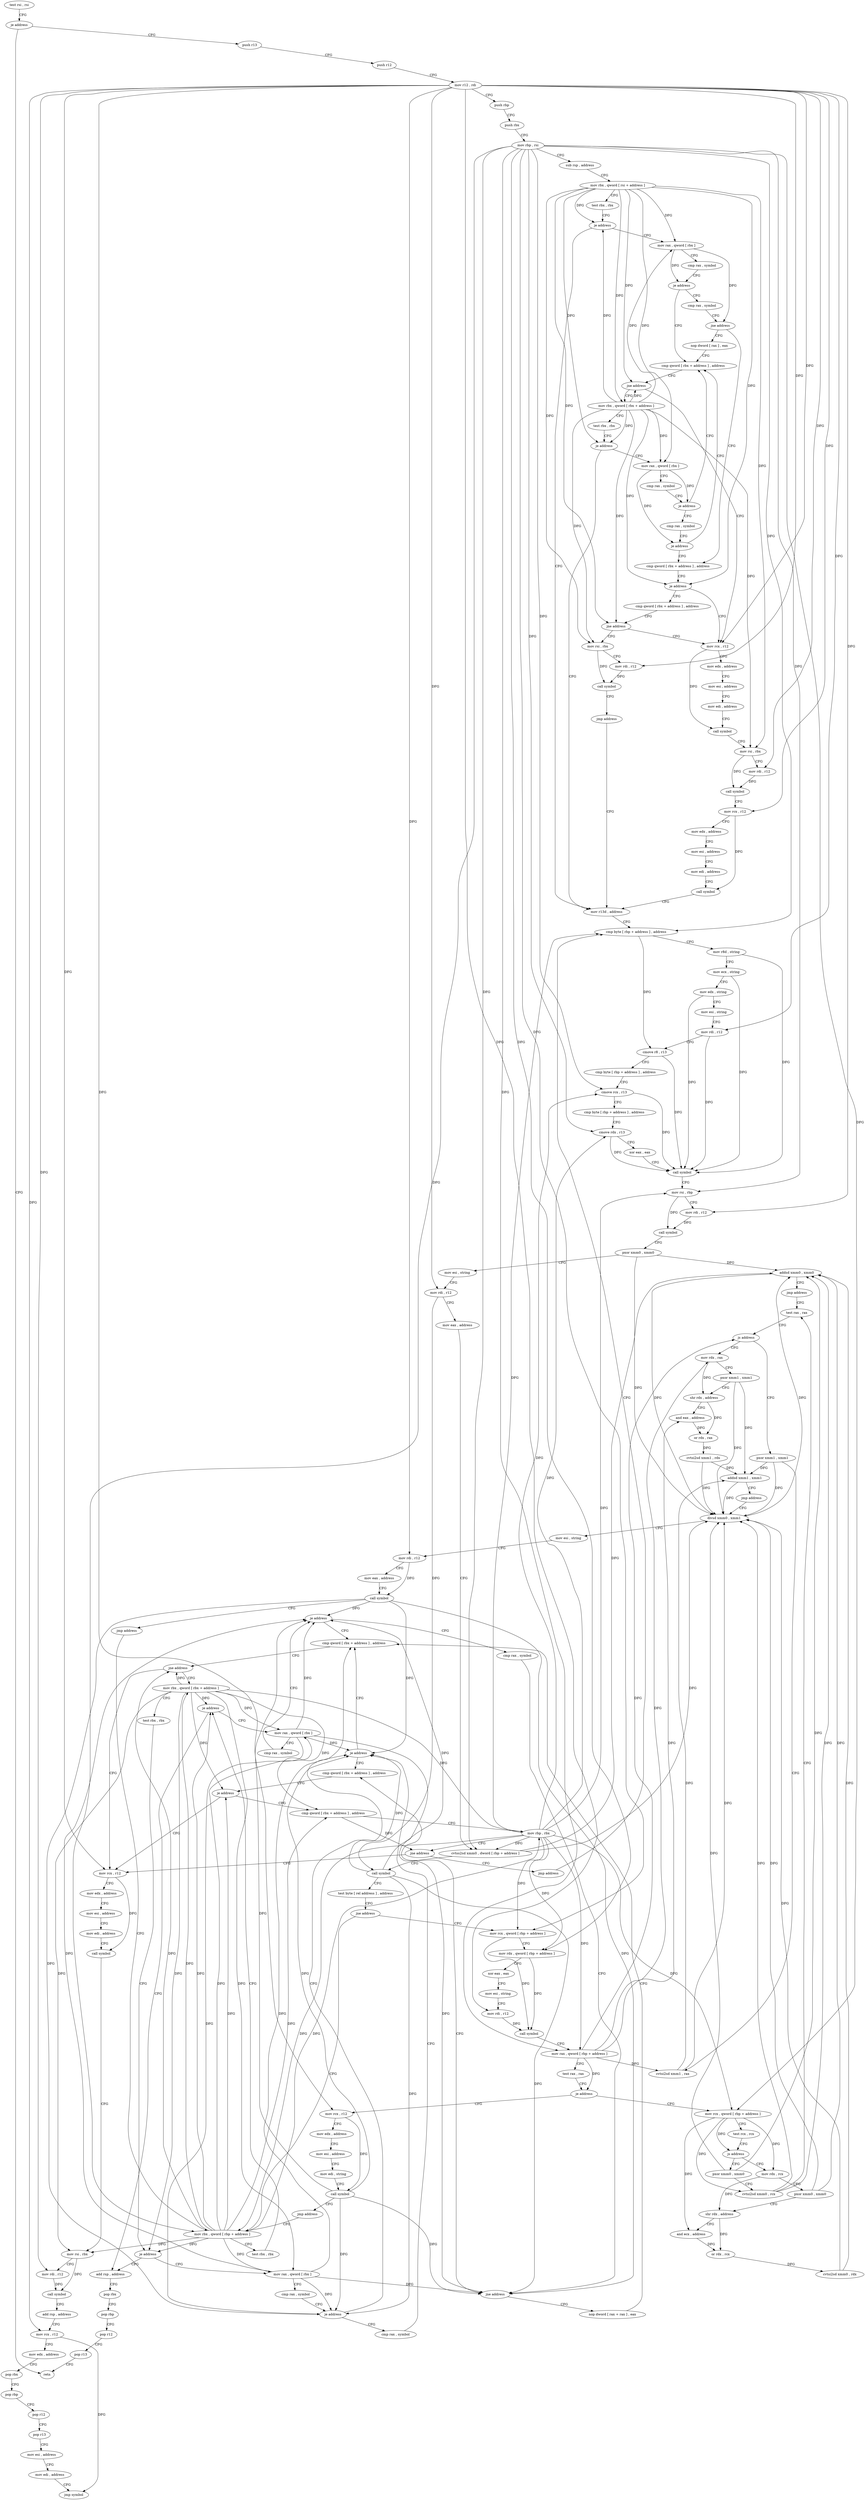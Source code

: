 digraph "func" {
"4220656" [label = "test rsi , rsi" ]
"4220659" [label = "je address" ]
"4221322" [label = "retn" ]
"4220665" [label = "push r13" ]
"4220667" [label = "push r12" ]
"4220669" [label = "mov r12 , rdi" ]
"4220672" [label = "push rbp" ]
"4220673" [label = "push rbx" ]
"4220674" [label = "mov rbp , rsi" ]
"4220677" [label = "sub rsp , address" ]
"4220681" [label = "mov rbx , qword [ rsi + address ]" ]
"4220688" [label = "test rbx , rbx" ]
"4220691" [label = "je address" ]
"4220832" [label = "mov r13d , address" ]
"4220697" [label = "mov rax , qword [ rbx ]" ]
"4220838" [label = "cmp byte [ rbp + address ] , address" ]
"4220700" [label = "cmp rax , symbol" ]
"4220706" [label = "je address" ]
"4220720" [label = "cmp qword [ rbx + address ] , address" ]
"4220708" [label = "cmp rax , symbol" ]
"4221120" [label = "mov rcx , qword [ rbp + address ]" ]
"4221127" [label = "mov rdx , qword [ rbp + address ]" ]
"4221134" [label = "xor eax , eax" ]
"4221136" [label = "mov esi , string" ]
"4221141" [label = "mov rdi , r12" ]
"4221144" [label = "call symbol" ]
"4221149" [label = "mov rax , qword [ rbp + address ]" ]
"4221156" [label = "test rax , rax" ]
"4221159" [label = "je address" ]
"4221232" [label = "mov rcx , r12" ]
"4221161" [label = "mov rcx , qword [ rbp + address ]" ]
"4220944" [label = "mov rbx , qword [ rbp + address ]" ]
"4220951" [label = "test rbx , rbx" ]
"4220954" [label = "je address" ]
"4221312" [label = "add rsp , address" ]
"4220960" [label = "mov rax , qword [ rbx ]" ]
"4220728" [label = "jne address" ]
"4220775" [label = "mov rcx , r12" ]
"4220730" [label = "mov rbx , qword [ rbx + address ]" ]
"4220714" [label = "jne address" ]
"4220761" [label = "cmp qword [ rbx + address ] , address" ]
"4220716" [label = "nop dword [ rax ] , eax" ]
"4221235" [label = "mov edx , address" ]
"4221240" [label = "mov esi , address" ]
"4221245" [label = "mov edi , string" ]
"4221250" [label = "call symbol" ]
"4221255" [label = "jmp address" ]
"4221168" [label = "test rcx , rcx" ]
"4221171" [label = "js address" ]
"4221324" [label = "mov rdx , rcx" ]
"4221177" [label = "pxor xmm0 , xmm0" ]
"4221316" [label = "pop rbx" ]
"4221317" [label = "pop rbp" ]
"4221318" [label = "pop r12" ]
"4221320" [label = "pop r13" ]
"4220963" [label = "cmp rax , symbol" ]
"4220969" [label = "je address" ]
"4220984" [label = "cmp qword [ rbx + address ] , address" ]
"4220971" [label = "cmp rax , symbol" ]
"4220778" [label = "mov edx , address" ]
"4220783" [label = "mov esi , address" ]
"4220788" [label = "mov edi , address" ]
"4220793" [label = "call symbol" ]
"4220798" [label = "mov rsi , rbx" ]
"4220801" [label = "mov rdi , r12" ]
"4220804" [label = "call symbol" ]
"4220809" [label = "mov rcx , r12" ]
"4220812" [label = "mov edx , address" ]
"4220817" [label = "mov esi , address" ]
"4220822" [label = "mov edi , address" ]
"4220827" [label = "call symbol" ]
"4220737" [label = "test rbx , rbx" ]
"4220740" [label = "je address" ]
"4220742" [label = "mov rax , qword [ rbx ]" ]
"4220769" [label = "je address" ]
"4221260" [label = "cmp qword [ rbx + address ] , address" ]
"4221327" [label = "pxor xmm0 , xmm0" ]
"4221331" [label = "shr rdx , address" ]
"4221334" [label = "and ecx , address" ]
"4221337" [label = "or rdx , rcx" ]
"4221340" [label = "cvtsi2sd xmm0 , rdx" ]
"4221345" [label = "addsd xmm0 , xmm0" ]
"4221349" [label = "jmp address" ]
"4221186" [label = "test rax , rax" ]
"4221181" [label = "cvtsi2sd xmm0 , rcx" ]
"4220992" [label = "jne address" ]
"4221043" [label = "mov rcx , r12" ]
"4220994" [label = "mov rbx , qword [ rbx + address ]" ]
"4220977" [label = "jne address" ]
"4221029" [label = "cmp qword [ rbx + address ] , address" ]
"4220979" [label = "nop dword [ rax + rax ] , eax" ]
"4220745" [label = "cmp rax , symbol" ]
"4220751" [label = "je address" ]
"4220753" [label = "cmp rax , symbol" ]
"4221268" [label = "jne address" ]
"4221274" [label = "mov rsi , rbx" ]
"4221189" [label = "js address" ]
"4221354" [label = "mov rdx , rax" ]
"4221195" [label = "pxor xmm1 , xmm1" ]
"4221357" [label = "pxor xmm1 , xmm1" ]
"4221361" [label = "shr rdx , address" ]
"4221364" [label = "and eax , address" ]
"4221367" [label = "or rdx , rax" ]
"4221370" [label = "cvtsi2sd xmm1 , rdx" ]
"4221375" [label = "addsd xmm1 , xmm1" ]
"4221379" [label = "jmp address" ]
"4221204" [label = "divsd xmm0 , xmm1" ]
"4221199" [label = "cvtsi2sd xmm1 , rax" ]
"4221046" [label = "mov edx , address" ]
"4221051" [label = "mov esi , address" ]
"4221056" [label = "mov edi , address" ]
"4221061" [label = "call symbol" ]
"4221066" [label = "mov rsi , rbx" ]
"4221069" [label = "mov rdi , r12" ]
"4221072" [label = "call symbol" ]
"4221077" [label = "add rsp , address" ]
"4221081" [label = "mov rcx , r12" ]
"4221084" [label = "mov edx , address" ]
"4221089" [label = "pop rbx" ]
"4221090" [label = "pop rbp" ]
"4221091" [label = "pop r12" ]
"4221093" [label = "pop r13" ]
"4221095" [label = "mov esi , address" ]
"4221100" [label = "mov edi , address" ]
"4221105" [label = "jmp symbol" ]
"4221001" [label = "test rbx , rbx" ]
"4221004" [label = "je address" ]
"4221010" [label = "mov rax , qword [ rbx ]" ]
"4221037" [label = "je address" ]
"4221290" [label = "cmp qword [ rbx + address ] , address" ]
"4220759" [label = "je address" ]
"4221277" [label = "mov rdi , r12" ]
"4221280" [label = "call symbol" ]
"4221285" [label = "jmp address" ]
"4221208" [label = "mov esi , string" ]
"4221213" [label = "mov rdi , r12" ]
"4221216" [label = "mov eax , address" ]
"4221221" [label = "call symbol" ]
"4221226" [label = "jmp address" ]
"4221013" [label = "cmp rax , symbol" ]
"4221019" [label = "je address" ]
"4221021" [label = "cmp rax , symbol" ]
"4221298" [label = "mov rbp , rbx" ]
"4221301" [label = "jne address" ]
"4221307" [label = "jmp address" ]
"4221027" [label = "je address" ]
"4220842" [label = "mov r8d , string" ]
"4220848" [label = "mov ecx , string" ]
"4220853" [label = "mov edx , string" ]
"4220858" [label = "mov esi , string" ]
"4220863" [label = "mov rdi , r12" ]
"4220866" [label = "cmove r8 , r13" ]
"4220870" [label = "cmp byte [ rbp + address ] , address" ]
"4220874" [label = "cmove rcx , r13" ]
"4220878" [label = "cmp byte [ rbp + address ] , address" ]
"4220882" [label = "cmove rdx , r13" ]
"4220886" [label = "xor eax , eax" ]
"4220888" [label = "call symbol" ]
"4220893" [label = "mov rsi , rbp" ]
"4220896" [label = "mov rdi , r12" ]
"4220899" [label = "call symbol" ]
"4220904" [label = "pxor xmm0 , xmm0" ]
"4220908" [label = "mov esi , string" ]
"4220913" [label = "mov rdi , r12" ]
"4220916" [label = "mov eax , address" ]
"4220921" [label = "cvtss2sd xmm0 , dword [ rbp + address ]" ]
"4220926" [label = "call symbol" ]
"4220931" [label = "test byte [ rel address ] , address" ]
"4220938" [label = "jne address" ]
"4220656" -> "4220659" [ label = "CFG" ]
"4220659" -> "4221322" [ label = "CFG" ]
"4220659" -> "4220665" [ label = "CFG" ]
"4220665" -> "4220667" [ label = "CFG" ]
"4220667" -> "4220669" [ label = "CFG" ]
"4220669" -> "4220672" [ label = "CFG" ]
"4220669" -> "4220863" [ label = "DFG" ]
"4220669" -> "4220775" [ label = "DFG" ]
"4220669" -> "4220801" [ label = "DFG" ]
"4220669" -> "4220809" [ label = "DFG" ]
"4220669" -> "4220896" [ label = "DFG" ]
"4220669" -> "4220913" [ label = "DFG" ]
"4220669" -> "4221277" [ label = "DFG" ]
"4220669" -> "4221141" [ label = "DFG" ]
"4220669" -> "4221232" [ label = "DFG" ]
"4220669" -> "4221043" [ label = "DFG" ]
"4220669" -> "4221069" [ label = "DFG" ]
"4220669" -> "4221081" [ label = "DFG" ]
"4220669" -> "4221213" [ label = "DFG" ]
"4220672" -> "4220673" [ label = "CFG" ]
"4220673" -> "4220674" [ label = "CFG" ]
"4220674" -> "4220677" [ label = "CFG" ]
"4220674" -> "4220838" [ label = "DFG" ]
"4220674" -> "4220874" [ label = "DFG" ]
"4220674" -> "4220882" [ label = "DFG" ]
"4220674" -> "4220893" [ label = "DFG" ]
"4220674" -> "4220921" [ label = "DFG" ]
"4220674" -> "4221120" [ label = "DFG" ]
"4220674" -> "4221127" [ label = "DFG" ]
"4220674" -> "4221149" [ label = "DFG" ]
"4220674" -> "4220944" [ label = "DFG" ]
"4220674" -> "4221161" [ label = "DFG" ]
"4220677" -> "4220681" [ label = "CFG" ]
"4220681" -> "4220688" [ label = "CFG" ]
"4220681" -> "4220691" [ label = "DFG" ]
"4220681" -> "4220697" [ label = "DFG" ]
"4220681" -> "4220728" [ label = "DFG" ]
"4220681" -> "4220798" [ label = "DFG" ]
"4220681" -> "4220730" [ label = "DFG" ]
"4220681" -> "4220740" [ label = "DFG" ]
"4220681" -> "4220769" [ label = "DFG" ]
"4220681" -> "4220742" [ label = "DFG" ]
"4220681" -> "4221268" [ label = "DFG" ]
"4220681" -> "4221274" [ label = "DFG" ]
"4220688" -> "4220691" [ label = "CFG" ]
"4220691" -> "4220832" [ label = "CFG" ]
"4220691" -> "4220697" [ label = "CFG" ]
"4220832" -> "4220838" [ label = "CFG" ]
"4220697" -> "4220700" [ label = "CFG" ]
"4220697" -> "4220706" [ label = "DFG" ]
"4220697" -> "4220714" [ label = "DFG" ]
"4220838" -> "4220842" [ label = "CFG" ]
"4220838" -> "4220866" [ label = "DFG" ]
"4220700" -> "4220706" [ label = "CFG" ]
"4220706" -> "4220720" [ label = "CFG" ]
"4220706" -> "4220708" [ label = "CFG" ]
"4220720" -> "4220728" [ label = "CFG" ]
"4220708" -> "4220714" [ label = "CFG" ]
"4221120" -> "4221127" [ label = "CFG" ]
"4221120" -> "4221144" [ label = "DFG" ]
"4221127" -> "4221134" [ label = "CFG" ]
"4221127" -> "4221144" [ label = "DFG" ]
"4221134" -> "4221136" [ label = "CFG" ]
"4221136" -> "4221141" [ label = "CFG" ]
"4221141" -> "4221144" [ label = "DFG" ]
"4221144" -> "4221149" [ label = "CFG" ]
"4221149" -> "4221156" [ label = "CFG" ]
"4221149" -> "4221159" [ label = "DFG" ]
"4221149" -> "4221189" [ label = "DFG" ]
"4221149" -> "4221354" [ label = "DFG" ]
"4221149" -> "4221364" [ label = "DFG" ]
"4221149" -> "4221199" [ label = "DFG" ]
"4221156" -> "4221159" [ label = "CFG" ]
"4221159" -> "4221232" [ label = "CFG" ]
"4221159" -> "4221161" [ label = "CFG" ]
"4221232" -> "4221235" [ label = "CFG" ]
"4221232" -> "4221250" [ label = "DFG" ]
"4221161" -> "4221168" [ label = "CFG" ]
"4221161" -> "4221171" [ label = "DFG" ]
"4221161" -> "4221324" [ label = "DFG" ]
"4221161" -> "4221334" [ label = "DFG" ]
"4221161" -> "4221181" [ label = "DFG" ]
"4220944" -> "4220951" [ label = "CFG" ]
"4220944" -> "4220954" [ label = "DFG" ]
"4220944" -> "4220960" [ label = "DFG" ]
"4220944" -> "4220992" [ label = "DFG" ]
"4220944" -> "4221066" [ label = "DFG" ]
"4220944" -> "4220994" [ label = "DFG" ]
"4220944" -> "4221004" [ label = "DFG" ]
"4220944" -> "4221037" [ label = "DFG" ]
"4220944" -> "4221010" [ label = "DFG" ]
"4220944" -> "4221290" [ label = "DFG" ]
"4220944" -> "4221298" [ label = "DFG" ]
"4220951" -> "4220954" [ label = "CFG" ]
"4220954" -> "4221312" [ label = "CFG" ]
"4220954" -> "4220960" [ label = "CFG" ]
"4221312" -> "4221316" [ label = "CFG" ]
"4220960" -> "4220963" [ label = "CFG" ]
"4220960" -> "4220969" [ label = "DFG" ]
"4220960" -> "4220977" [ label = "DFG" ]
"4220960" -> "4221019" [ label = "DFG" ]
"4220960" -> "4221027" [ label = "DFG" ]
"4220728" -> "4220775" [ label = "CFG" ]
"4220728" -> "4220730" [ label = "CFG" ]
"4220775" -> "4220778" [ label = "CFG" ]
"4220775" -> "4220793" [ label = "DFG" ]
"4220730" -> "4220737" [ label = "CFG" ]
"4220730" -> "4220691" [ label = "DFG" ]
"4220730" -> "4220697" [ label = "DFG" ]
"4220730" -> "4220728" [ label = "DFG" ]
"4220730" -> "4220798" [ label = "DFG" ]
"4220730" -> "4220740" [ label = "DFG" ]
"4220730" -> "4220769" [ label = "DFG" ]
"4220730" -> "4220742" [ label = "DFG" ]
"4220730" -> "4221268" [ label = "DFG" ]
"4220730" -> "4221274" [ label = "DFG" ]
"4220714" -> "4220761" [ label = "CFG" ]
"4220714" -> "4220716" [ label = "CFG" ]
"4220761" -> "4220769" [ label = "CFG" ]
"4220716" -> "4220720" [ label = "CFG" ]
"4221235" -> "4221240" [ label = "CFG" ]
"4221240" -> "4221245" [ label = "CFG" ]
"4221245" -> "4221250" [ label = "CFG" ]
"4221250" -> "4221255" [ label = "CFG" ]
"4221250" -> "4220969" [ label = "DFG" ]
"4221250" -> "4220977" [ label = "DFG" ]
"4221250" -> "4221019" [ label = "DFG" ]
"4221250" -> "4221027" [ label = "DFG" ]
"4221255" -> "4220944" [ label = "CFG" ]
"4221168" -> "4221171" [ label = "CFG" ]
"4221171" -> "4221324" [ label = "CFG" ]
"4221171" -> "4221177" [ label = "CFG" ]
"4221324" -> "4221327" [ label = "CFG" ]
"4221324" -> "4221331" [ label = "DFG" ]
"4221177" -> "4221181" [ label = "CFG" ]
"4221177" -> "4221345" [ label = "DFG" ]
"4221177" -> "4221204" [ label = "DFG" ]
"4221316" -> "4221317" [ label = "CFG" ]
"4221317" -> "4221318" [ label = "CFG" ]
"4221318" -> "4221320" [ label = "CFG" ]
"4221320" -> "4221322" [ label = "CFG" ]
"4220963" -> "4220969" [ label = "CFG" ]
"4220969" -> "4220984" [ label = "CFG" ]
"4220969" -> "4220971" [ label = "CFG" ]
"4220984" -> "4220992" [ label = "CFG" ]
"4220971" -> "4220977" [ label = "CFG" ]
"4220778" -> "4220783" [ label = "CFG" ]
"4220783" -> "4220788" [ label = "CFG" ]
"4220788" -> "4220793" [ label = "CFG" ]
"4220793" -> "4220798" [ label = "CFG" ]
"4220798" -> "4220801" [ label = "CFG" ]
"4220798" -> "4220804" [ label = "DFG" ]
"4220801" -> "4220804" [ label = "DFG" ]
"4220804" -> "4220809" [ label = "CFG" ]
"4220809" -> "4220812" [ label = "CFG" ]
"4220809" -> "4220827" [ label = "DFG" ]
"4220812" -> "4220817" [ label = "CFG" ]
"4220817" -> "4220822" [ label = "CFG" ]
"4220822" -> "4220827" [ label = "CFG" ]
"4220827" -> "4220832" [ label = "CFG" ]
"4220737" -> "4220740" [ label = "CFG" ]
"4220740" -> "4220832" [ label = "CFG" ]
"4220740" -> "4220742" [ label = "CFG" ]
"4220742" -> "4220745" [ label = "CFG" ]
"4220742" -> "4220751" [ label = "DFG" ]
"4220742" -> "4220759" [ label = "DFG" ]
"4220769" -> "4221260" [ label = "CFG" ]
"4220769" -> "4220775" [ label = "CFG" ]
"4221260" -> "4221268" [ label = "CFG" ]
"4221327" -> "4221331" [ label = "CFG" ]
"4221327" -> "4221345" [ label = "DFG" ]
"4221327" -> "4221204" [ label = "DFG" ]
"4221331" -> "4221334" [ label = "CFG" ]
"4221331" -> "4221337" [ label = "DFG" ]
"4221334" -> "4221337" [ label = "DFG" ]
"4221337" -> "4221340" [ label = "DFG" ]
"4221340" -> "4221345" [ label = "DFG" ]
"4221340" -> "4221204" [ label = "DFG" ]
"4221345" -> "4221349" [ label = "CFG" ]
"4221345" -> "4221204" [ label = "DFG" ]
"4221349" -> "4221186" [ label = "CFG" ]
"4221186" -> "4221189" [ label = "CFG" ]
"4221181" -> "4221186" [ label = "CFG" ]
"4221181" -> "4221345" [ label = "DFG" ]
"4221181" -> "4221204" [ label = "DFG" ]
"4220992" -> "4221043" [ label = "CFG" ]
"4220992" -> "4220994" [ label = "CFG" ]
"4221043" -> "4221046" [ label = "CFG" ]
"4221043" -> "4221061" [ label = "DFG" ]
"4220994" -> "4221001" [ label = "CFG" ]
"4220994" -> "4220954" [ label = "DFG" ]
"4220994" -> "4220960" [ label = "DFG" ]
"4220994" -> "4220992" [ label = "DFG" ]
"4220994" -> "4221066" [ label = "DFG" ]
"4220994" -> "4221004" [ label = "DFG" ]
"4220994" -> "4221037" [ label = "DFG" ]
"4220994" -> "4221010" [ label = "DFG" ]
"4220994" -> "4221290" [ label = "DFG" ]
"4220994" -> "4221298" [ label = "DFG" ]
"4220977" -> "4221029" [ label = "CFG" ]
"4220977" -> "4220979" [ label = "CFG" ]
"4221029" -> "4221037" [ label = "CFG" ]
"4220979" -> "4220984" [ label = "CFG" ]
"4220745" -> "4220751" [ label = "CFG" ]
"4220751" -> "4220720" [ label = "CFG" ]
"4220751" -> "4220753" [ label = "CFG" ]
"4220753" -> "4220759" [ label = "CFG" ]
"4221268" -> "4220775" [ label = "CFG" ]
"4221268" -> "4221274" [ label = "CFG" ]
"4221274" -> "4221277" [ label = "CFG" ]
"4221274" -> "4221280" [ label = "DFG" ]
"4221189" -> "4221354" [ label = "CFG" ]
"4221189" -> "4221195" [ label = "CFG" ]
"4221354" -> "4221357" [ label = "CFG" ]
"4221354" -> "4221361" [ label = "DFG" ]
"4221195" -> "4221199" [ label = "CFG" ]
"4221195" -> "4221375" [ label = "DFG" ]
"4221195" -> "4221204" [ label = "DFG" ]
"4221357" -> "4221361" [ label = "CFG" ]
"4221357" -> "4221375" [ label = "DFG" ]
"4221357" -> "4221204" [ label = "DFG" ]
"4221361" -> "4221364" [ label = "CFG" ]
"4221361" -> "4221367" [ label = "DFG" ]
"4221364" -> "4221367" [ label = "DFG" ]
"4221367" -> "4221370" [ label = "DFG" ]
"4221370" -> "4221375" [ label = "DFG" ]
"4221370" -> "4221204" [ label = "DFG" ]
"4221375" -> "4221379" [ label = "CFG" ]
"4221375" -> "4221204" [ label = "DFG" ]
"4221379" -> "4221204" [ label = "CFG" ]
"4221204" -> "4221208" [ label = "CFG" ]
"4221204" -> "4221345" [ label = "DFG" ]
"4221199" -> "4221204" [ label = "DFG" ]
"4221199" -> "4221375" [ label = "DFG" ]
"4221046" -> "4221051" [ label = "CFG" ]
"4221051" -> "4221056" [ label = "CFG" ]
"4221056" -> "4221061" [ label = "CFG" ]
"4221061" -> "4221066" [ label = "CFG" ]
"4221066" -> "4221069" [ label = "CFG" ]
"4221066" -> "4221072" [ label = "DFG" ]
"4221069" -> "4221072" [ label = "DFG" ]
"4221072" -> "4221077" [ label = "CFG" ]
"4221077" -> "4221081" [ label = "CFG" ]
"4221081" -> "4221084" [ label = "CFG" ]
"4221081" -> "4221105" [ label = "DFG" ]
"4221084" -> "4221089" [ label = "CFG" ]
"4221089" -> "4221090" [ label = "CFG" ]
"4221090" -> "4221091" [ label = "CFG" ]
"4221091" -> "4221093" [ label = "CFG" ]
"4221093" -> "4221095" [ label = "CFG" ]
"4221095" -> "4221100" [ label = "CFG" ]
"4221100" -> "4221105" [ label = "CFG" ]
"4221001" -> "4221004" [ label = "CFG" ]
"4221004" -> "4221312" [ label = "CFG" ]
"4221004" -> "4221010" [ label = "CFG" ]
"4221010" -> "4221013" [ label = "CFG" ]
"4221010" -> "4220969" [ label = "DFG" ]
"4221010" -> "4220977" [ label = "DFG" ]
"4221010" -> "4221019" [ label = "DFG" ]
"4221010" -> "4221027" [ label = "DFG" ]
"4221037" -> "4221290" [ label = "CFG" ]
"4221037" -> "4221043" [ label = "CFG" ]
"4221290" -> "4221298" [ label = "CFG" ]
"4221290" -> "4221301" [ label = "DFG" ]
"4220759" -> "4220720" [ label = "CFG" ]
"4220759" -> "4220761" [ label = "CFG" ]
"4221277" -> "4221280" [ label = "DFG" ]
"4221280" -> "4221285" [ label = "CFG" ]
"4221285" -> "4220832" [ label = "CFG" ]
"4221208" -> "4221213" [ label = "CFG" ]
"4221213" -> "4221216" [ label = "CFG" ]
"4221213" -> "4221221" [ label = "DFG" ]
"4221216" -> "4221221" [ label = "CFG" ]
"4221221" -> "4221226" [ label = "CFG" ]
"4221221" -> "4220969" [ label = "DFG" ]
"4221221" -> "4220977" [ label = "DFG" ]
"4221221" -> "4221019" [ label = "DFG" ]
"4221221" -> "4221027" [ label = "DFG" ]
"4221226" -> "4220944" [ label = "CFG" ]
"4221013" -> "4221019" [ label = "CFG" ]
"4221019" -> "4220984" [ label = "CFG" ]
"4221019" -> "4221021" [ label = "CFG" ]
"4221021" -> "4221027" [ label = "CFG" ]
"4221298" -> "4221301" [ label = "CFG" ]
"4221298" -> "4220838" [ label = "DFG" ]
"4221298" -> "4220874" [ label = "DFG" ]
"4221298" -> "4220882" [ label = "DFG" ]
"4221298" -> "4220893" [ label = "DFG" ]
"4221298" -> "4220921" [ label = "DFG" ]
"4221298" -> "4221120" [ label = "DFG" ]
"4221298" -> "4221127" [ label = "DFG" ]
"4221298" -> "4221149" [ label = "DFG" ]
"4221298" -> "4220944" [ label = "DFG" ]
"4221298" -> "4221161" [ label = "DFG" ]
"4221301" -> "4221043" [ label = "CFG" ]
"4221301" -> "4221307" [ label = "CFG" ]
"4221307" -> "4220838" [ label = "CFG" ]
"4221027" -> "4220984" [ label = "CFG" ]
"4221027" -> "4221029" [ label = "CFG" ]
"4220842" -> "4220848" [ label = "CFG" ]
"4220842" -> "4220888" [ label = "DFG" ]
"4220848" -> "4220853" [ label = "CFG" ]
"4220848" -> "4220888" [ label = "DFG" ]
"4220853" -> "4220858" [ label = "CFG" ]
"4220853" -> "4220888" [ label = "DFG" ]
"4220858" -> "4220863" [ label = "CFG" ]
"4220863" -> "4220866" [ label = "CFG" ]
"4220863" -> "4220888" [ label = "DFG" ]
"4220866" -> "4220870" [ label = "CFG" ]
"4220866" -> "4220888" [ label = "DFG" ]
"4220870" -> "4220874" [ label = "CFG" ]
"4220874" -> "4220878" [ label = "CFG" ]
"4220874" -> "4220888" [ label = "DFG" ]
"4220878" -> "4220882" [ label = "CFG" ]
"4220882" -> "4220886" [ label = "CFG" ]
"4220882" -> "4220888" [ label = "DFG" ]
"4220886" -> "4220888" [ label = "CFG" ]
"4220888" -> "4220893" [ label = "CFG" ]
"4220893" -> "4220896" [ label = "CFG" ]
"4220893" -> "4220899" [ label = "DFG" ]
"4220896" -> "4220899" [ label = "DFG" ]
"4220899" -> "4220904" [ label = "CFG" ]
"4220904" -> "4220908" [ label = "CFG" ]
"4220904" -> "4221345" [ label = "DFG" ]
"4220904" -> "4221204" [ label = "DFG" ]
"4220908" -> "4220913" [ label = "CFG" ]
"4220913" -> "4220916" [ label = "CFG" ]
"4220913" -> "4220926" [ label = "DFG" ]
"4220916" -> "4220921" [ label = "CFG" ]
"4220921" -> "4220926" [ label = "CFG" ]
"4220921" -> "4221345" [ label = "DFG" ]
"4220921" -> "4221204" [ label = "DFG" ]
"4220926" -> "4220931" [ label = "CFG" ]
"4220926" -> "4220969" [ label = "DFG" ]
"4220926" -> "4220977" [ label = "DFG" ]
"4220926" -> "4221019" [ label = "DFG" ]
"4220926" -> "4221027" [ label = "DFG" ]
"4220931" -> "4220938" [ label = "CFG" ]
"4220938" -> "4221120" [ label = "CFG" ]
"4220938" -> "4220944" [ label = "CFG" ]
}
